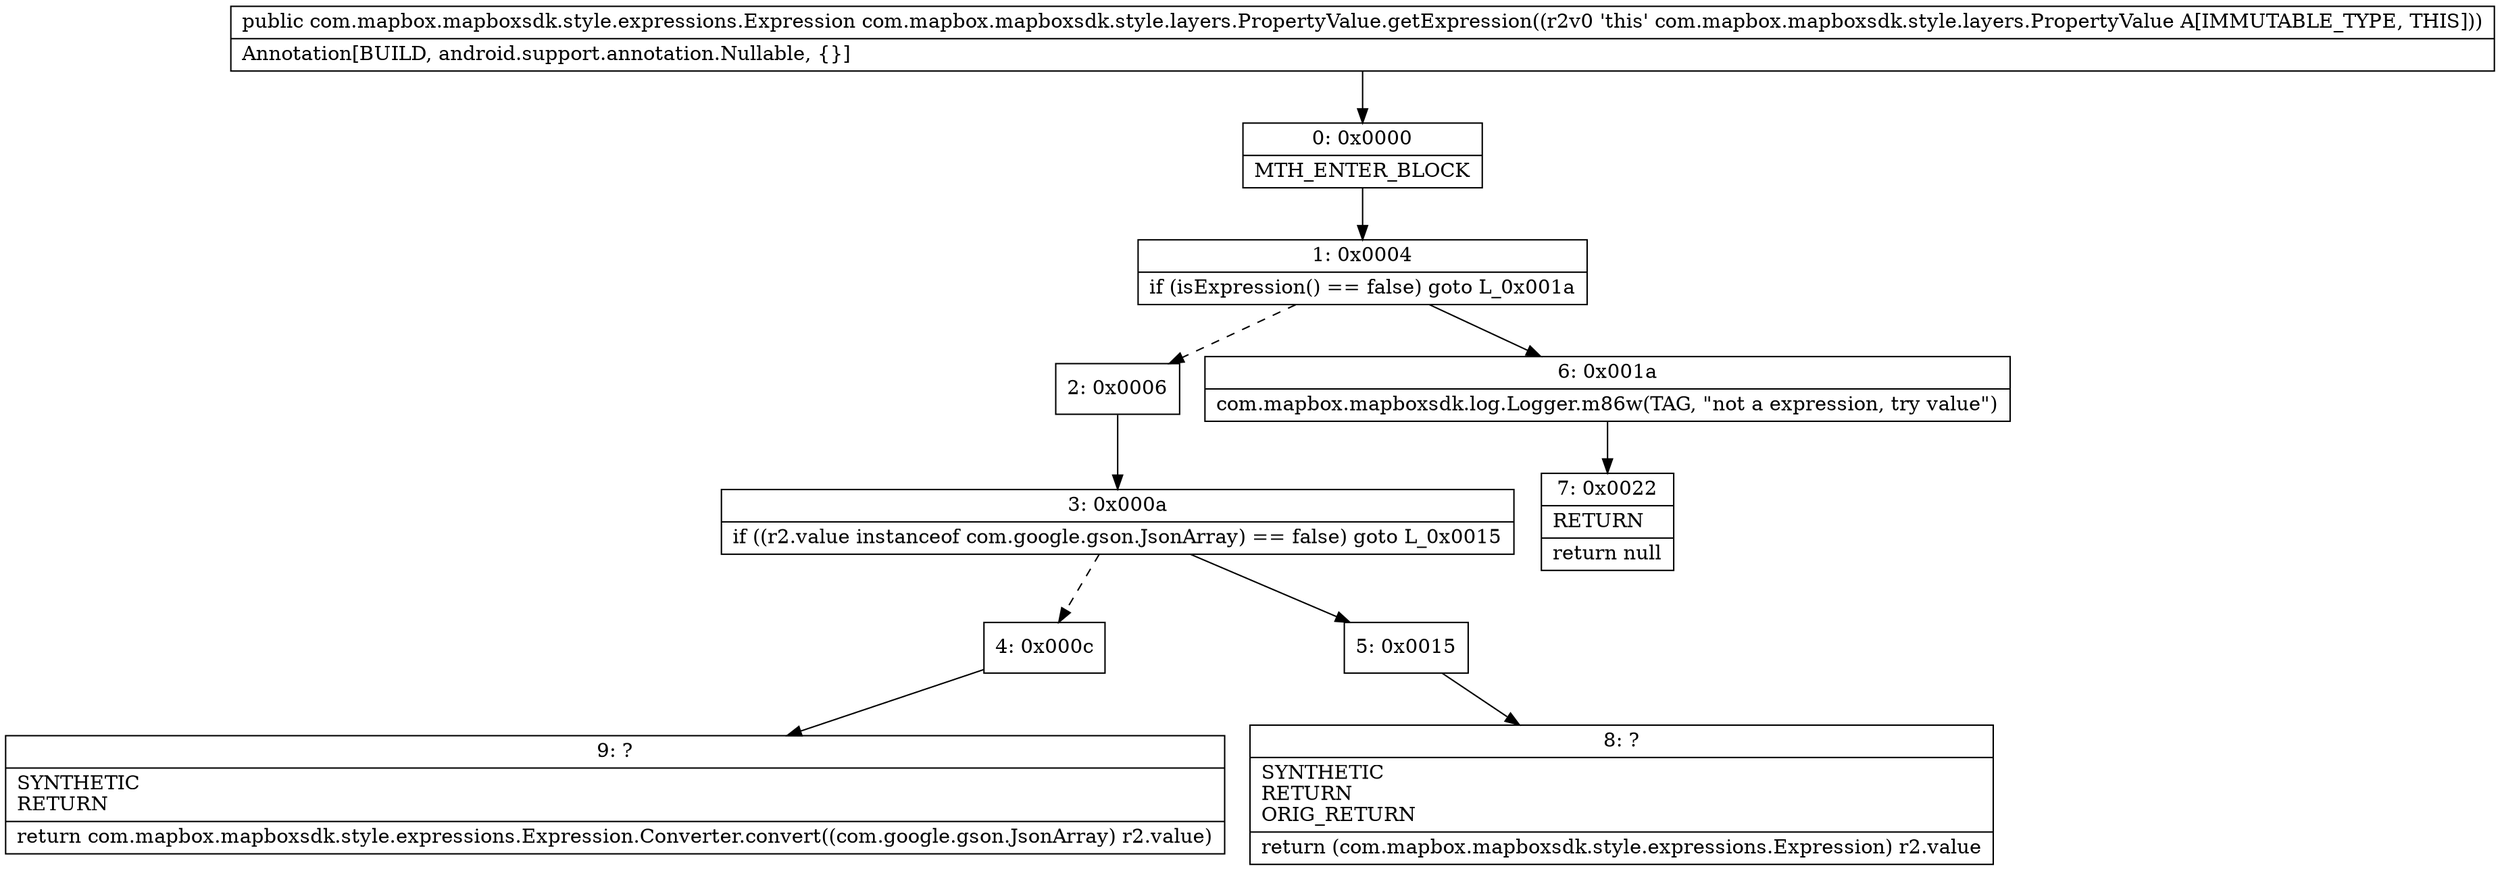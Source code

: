 digraph "CFG forcom.mapbox.mapboxsdk.style.layers.PropertyValue.getExpression()Lcom\/mapbox\/mapboxsdk\/style\/expressions\/Expression;" {
Node_0 [shape=record,label="{0\:\ 0x0000|MTH_ENTER_BLOCK\l}"];
Node_1 [shape=record,label="{1\:\ 0x0004|if (isExpression() == false) goto L_0x001a\l}"];
Node_2 [shape=record,label="{2\:\ 0x0006}"];
Node_3 [shape=record,label="{3\:\ 0x000a|if ((r2.value instanceof com.google.gson.JsonArray) == false) goto L_0x0015\l}"];
Node_4 [shape=record,label="{4\:\ 0x000c}"];
Node_5 [shape=record,label="{5\:\ 0x0015}"];
Node_6 [shape=record,label="{6\:\ 0x001a|com.mapbox.mapboxsdk.log.Logger.m86w(TAG, \"not a expression, try value\")\l}"];
Node_7 [shape=record,label="{7\:\ 0x0022|RETURN\l|return null\l}"];
Node_8 [shape=record,label="{8\:\ ?|SYNTHETIC\lRETURN\lORIG_RETURN\l|return (com.mapbox.mapboxsdk.style.expressions.Expression) r2.value\l}"];
Node_9 [shape=record,label="{9\:\ ?|SYNTHETIC\lRETURN\l|return com.mapbox.mapboxsdk.style.expressions.Expression.Converter.convert((com.google.gson.JsonArray) r2.value)\l}"];
MethodNode[shape=record,label="{public com.mapbox.mapboxsdk.style.expressions.Expression com.mapbox.mapboxsdk.style.layers.PropertyValue.getExpression((r2v0 'this' com.mapbox.mapboxsdk.style.layers.PropertyValue A[IMMUTABLE_TYPE, THIS]))  | Annotation[BUILD, android.support.annotation.Nullable, \{\}]\l}"];
MethodNode -> Node_0;
Node_0 -> Node_1;
Node_1 -> Node_2[style=dashed];
Node_1 -> Node_6;
Node_2 -> Node_3;
Node_3 -> Node_4[style=dashed];
Node_3 -> Node_5;
Node_4 -> Node_9;
Node_5 -> Node_8;
Node_6 -> Node_7;
}

